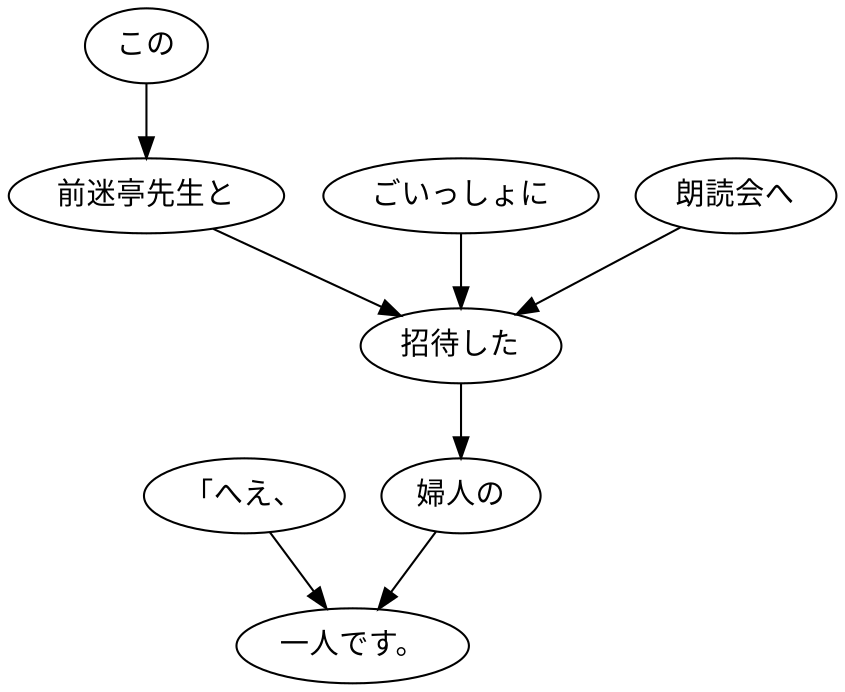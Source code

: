 digraph graph3818 {
	node0 [label="「へえ、"];
	node1 [label="この"];
	node2 [label="前迷亭先生と"];
	node3 [label="ごいっしょに"];
	node4 [label="朗読会へ"];
	node5 [label="招待した"];
	node6 [label="婦人の"];
	node7 [label="一人です。"];
	node0 -> node7;
	node1 -> node2;
	node2 -> node5;
	node3 -> node5;
	node4 -> node5;
	node5 -> node6;
	node6 -> node7;
}
